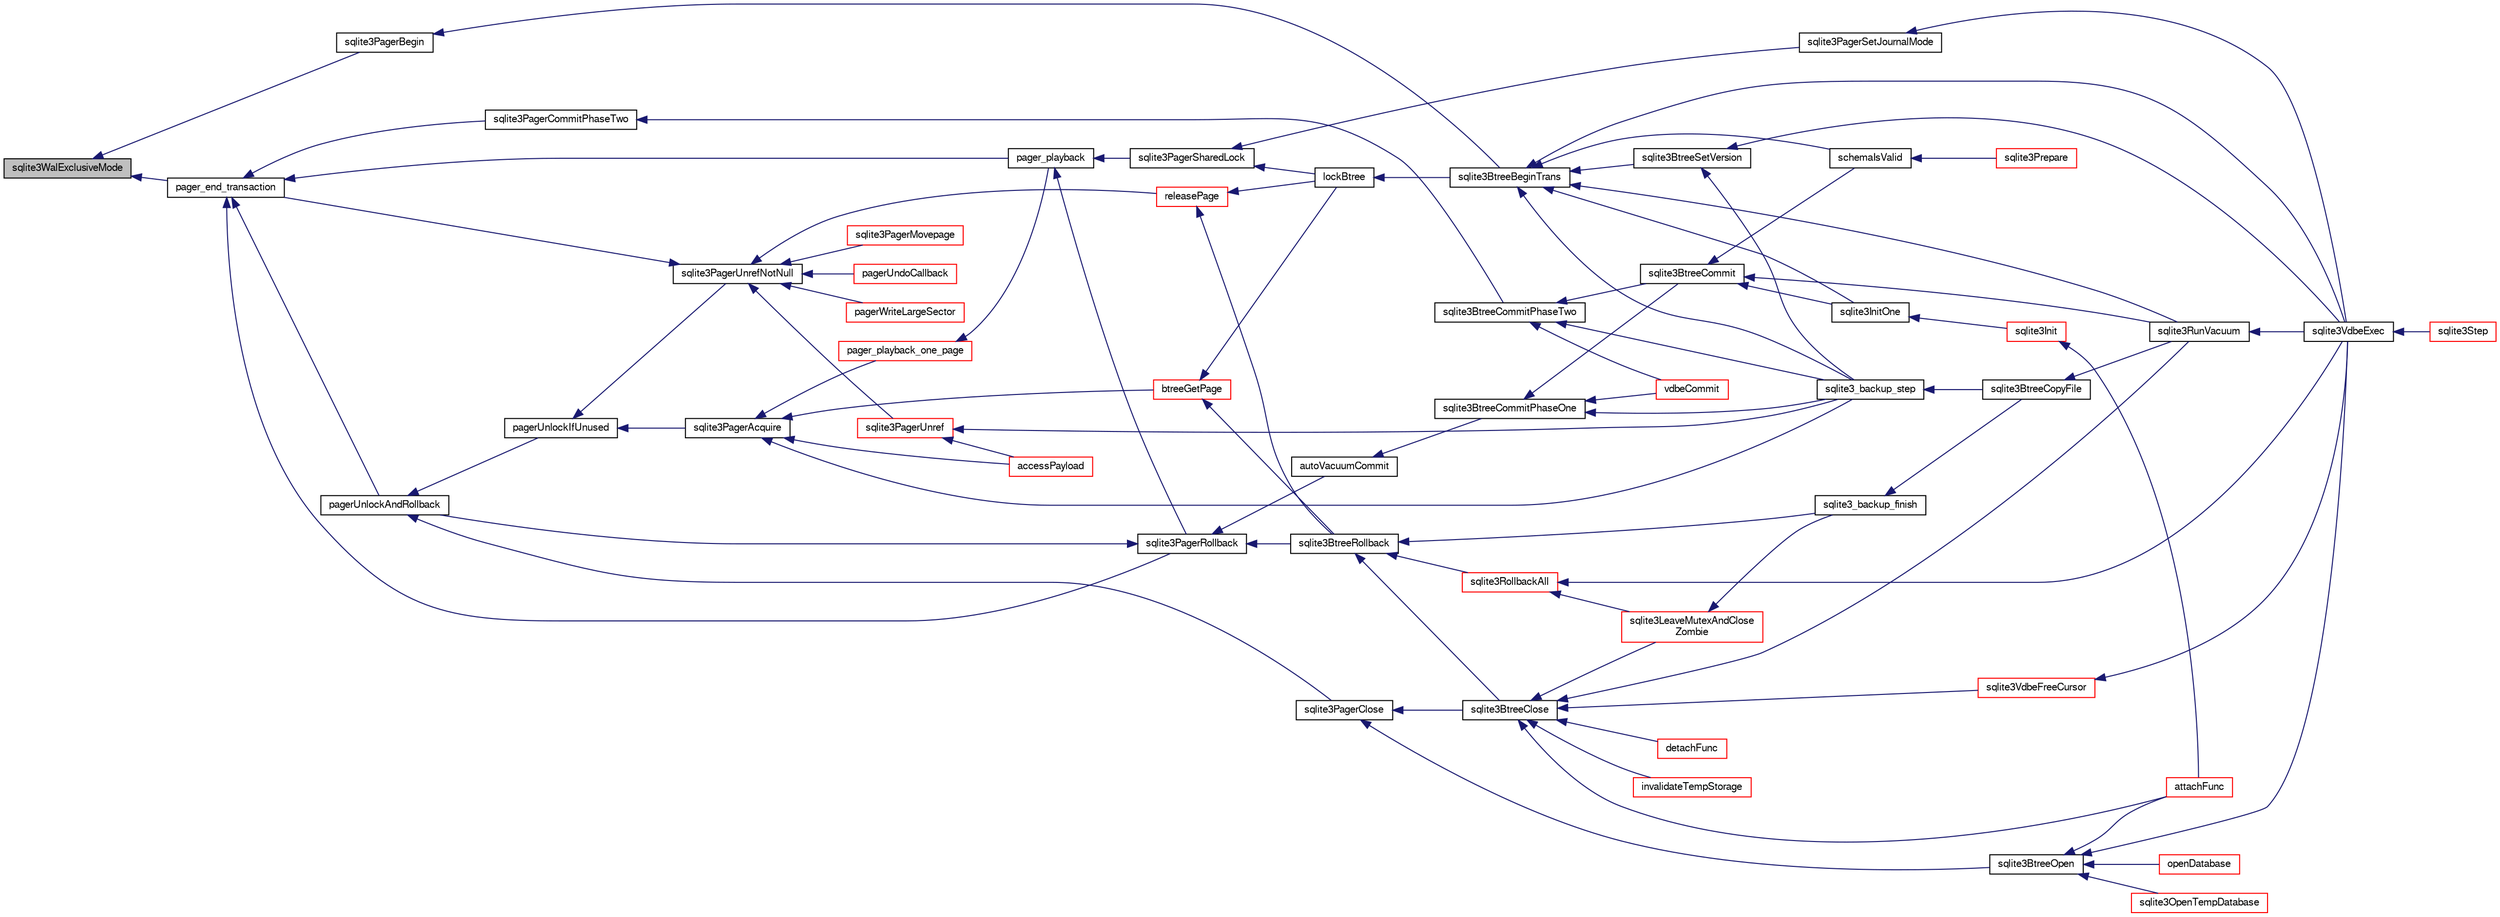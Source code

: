 digraph "sqlite3WalExclusiveMode"
{
  edge [fontname="FreeSans",fontsize="10",labelfontname="FreeSans",labelfontsize="10"];
  node [fontname="FreeSans",fontsize="10",shape=record];
  rankdir="LR";
  Node811658 [label="sqlite3WalExclusiveMode",height=0.2,width=0.4,color="black", fillcolor="grey75", style="filled", fontcolor="black"];
  Node811658 -> Node811659 [dir="back",color="midnightblue",fontsize="10",style="solid",fontname="FreeSans"];
  Node811659 [label="pager_end_transaction",height=0.2,width=0.4,color="black", fillcolor="white", style="filled",URL="$sqlite3_8c.html#a0814e2cfab386b1e3ba74528870339fe"];
  Node811659 -> Node811660 [dir="back",color="midnightblue",fontsize="10",style="solid",fontname="FreeSans"];
  Node811660 [label="pagerUnlockAndRollback",height=0.2,width=0.4,color="black", fillcolor="white", style="filled",URL="$sqlite3_8c.html#a02d96b7bf62c3b13ba905d168914518c"];
  Node811660 -> Node811661 [dir="back",color="midnightblue",fontsize="10",style="solid",fontname="FreeSans"];
  Node811661 [label="sqlite3PagerClose",height=0.2,width=0.4,color="black", fillcolor="white", style="filled",URL="$sqlite3_8c.html#af94b1f96b60689fd09422cce2c85f53f"];
  Node811661 -> Node811662 [dir="back",color="midnightblue",fontsize="10",style="solid",fontname="FreeSans"];
  Node811662 [label="sqlite3BtreeOpen",height=0.2,width=0.4,color="black", fillcolor="white", style="filled",URL="$sqlite3_8c.html#a13dcb44dc34af6ce9d38de9c5aa975f9"];
  Node811662 -> Node811663 [dir="back",color="midnightblue",fontsize="10",style="solid",fontname="FreeSans"];
  Node811663 [label="sqlite3VdbeExec",height=0.2,width=0.4,color="black", fillcolor="white", style="filled",URL="$sqlite3_8c.html#a8ce40a614bdc56719c4d642b1e4dfb21"];
  Node811663 -> Node811664 [dir="back",color="midnightblue",fontsize="10",style="solid",fontname="FreeSans"];
  Node811664 [label="sqlite3Step",height=0.2,width=0.4,color="red", fillcolor="white", style="filled",URL="$sqlite3_8c.html#a3f2872e873e2758a4beedad1d5113554"];
  Node811662 -> Node811691 [dir="back",color="midnightblue",fontsize="10",style="solid",fontname="FreeSans"];
  Node811691 [label="attachFunc",height=0.2,width=0.4,color="red", fillcolor="white", style="filled",URL="$sqlite3_8c.html#a69cb751a7da501b9a0aa37e0d7c3eaf7"];
  Node811662 -> Node811924 [dir="back",color="midnightblue",fontsize="10",style="solid",fontname="FreeSans"];
  Node811924 [label="sqlite3OpenTempDatabase",height=0.2,width=0.4,color="red", fillcolor="white", style="filled",URL="$sqlite3_8c.html#aaf3088380b731428b72d3b5777f93755"];
  Node811662 -> Node811898 [dir="back",color="midnightblue",fontsize="10",style="solid",fontname="FreeSans"];
  Node811898 [label="openDatabase",height=0.2,width=0.4,color="red", fillcolor="white", style="filled",URL="$sqlite3_8c.html#a6a9c3bc3a64234e863413f41db473758"];
  Node811661 -> Node811929 [dir="back",color="midnightblue",fontsize="10",style="solid",fontname="FreeSans"];
  Node811929 [label="sqlite3BtreeClose",height=0.2,width=0.4,color="black", fillcolor="white", style="filled",URL="$sqlite3_8c.html#a729b65009b66a99200496b09c124df01"];
  Node811929 -> Node811930 [dir="back",color="midnightblue",fontsize="10",style="solid",fontname="FreeSans"];
  Node811930 [label="sqlite3VdbeFreeCursor",height=0.2,width=0.4,color="red", fillcolor="white", style="filled",URL="$sqlite3_8c.html#a0f9084083e1d0639708934630f33d6ef"];
  Node811930 -> Node811663 [dir="back",color="midnightblue",fontsize="10",style="solid",fontname="FreeSans"];
  Node811929 -> Node811691 [dir="back",color="midnightblue",fontsize="10",style="solid",fontname="FreeSans"];
  Node811929 -> Node811878 [dir="back",color="midnightblue",fontsize="10",style="solid",fontname="FreeSans"];
  Node811878 [label="detachFunc",height=0.2,width=0.4,color="red", fillcolor="white", style="filled",URL="$sqlite3_8c.html#a2b3dd04cb87abd088926ab0082a60b77"];
  Node811929 -> Node811879 [dir="back",color="midnightblue",fontsize="10",style="solid",fontname="FreeSans"];
  Node811879 [label="invalidateTempStorage",height=0.2,width=0.4,color="red", fillcolor="white", style="filled",URL="$sqlite3_8c.html#a759777a1eb3c3e96a5af94932b39e69a"];
  Node811929 -> Node811849 [dir="back",color="midnightblue",fontsize="10",style="solid",fontname="FreeSans"];
  Node811849 [label="sqlite3RunVacuum",height=0.2,width=0.4,color="black", fillcolor="white", style="filled",URL="$sqlite3_8c.html#a5e83ddc7b3e7e8e79ad5d1fc92de1d2f"];
  Node811849 -> Node811663 [dir="back",color="midnightblue",fontsize="10",style="solid",fontname="FreeSans"];
  Node811929 -> Node811892 [dir="back",color="midnightblue",fontsize="10",style="solid",fontname="FreeSans"];
  Node811892 [label="sqlite3LeaveMutexAndClose\lZombie",height=0.2,width=0.4,color="red", fillcolor="white", style="filled",URL="$sqlite3_8c.html#afe3a37c29dcb0fe9fc15fe07a3976f59"];
  Node811892 -> Node811893 [dir="back",color="midnightblue",fontsize="10",style="solid",fontname="FreeSans"];
  Node811893 [label="sqlite3_backup_finish",height=0.2,width=0.4,color="black", fillcolor="white", style="filled",URL="$sqlite3_8h.html#a176857dd58d99be53b6d7305533e0048"];
  Node811893 -> Node811877 [dir="back",color="midnightblue",fontsize="10",style="solid",fontname="FreeSans"];
  Node811877 [label="sqlite3BtreeCopyFile",height=0.2,width=0.4,color="black", fillcolor="white", style="filled",URL="$sqlite3_8c.html#a4d9e19a79f0d5c1dfcef0bd137ae83f9"];
  Node811877 -> Node811849 [dir="back",color="midnightblue",fontsize="10",style="solid",fontname="FreeSans"];
  Node811660 -> Node811934 [dir="back",color="midnightblue",fontsize="10",style="solid",fontname="FreeSans"];
  Node811934 [label="pagerUnlockIfUnused",height=0.2,width=0.4,color="black", fillcolor="white", style="filled",URL="$sqlite3_8c.html#abf547f4276efb6f10262f7fde1e4d065"];
  Node811934 -> Node811935 [dir="back",color="midnightblue",fontsize="10",style="solid",fontname="FreeSans"];
  Node811935 [label="sqlite3PagerAcquire",height=0.2,width=0.4,color="black", fillcolor="white", style="filled",URL="$sqlite3_8c.html#a22a53daafd2bd778cda390312651f994"];
  Node811935 -> Node811936 [dir="back",color="midnightblue",fontsize="10",style="solid",fontname="FreeSans"];
  Node811936 [label="pager_playback_one_page",height=0.2,width=0.4,color="red", fillcolor="white", style="filled",URL="$sqlite3_8c.html#adfca1dee9939482792fe2b4ed982d00e"];
  Node811936 -> Node811937 [dir="back",color="midnightblue",fontsize="10",style="solid",fontname="FreeSans"];
  Node811937 [label="pager_playback",height=0.2,width=0.4,color="black", fillcolor="white", style="filled",URL="$sqlite3_8c.html#a9d9a750a9fc76eb4b668c8a16b164a65"];
  Node811937 -> Node811938 [dir="back",color="midnightblue",fontsize="10",style="solid",fontname="FreeSans"];
  Node811938 [label="sqlite3PagerSharedLock",height=0.2,width=0.4,color="black", fillcolor="white", style="filled",URL="$sqlite3_8c.html#a58c197b629fb6eaacf96c7add57c70df"];
  Node811938 -> Node811939 [dir="back",color="midnightblue",fontsize="10",style="solid",fontname="FreeSans"];
  Node811939 [label="sqlite3PagerSetJournalMode",height=0.2,width=0.4,color="black", fillcolor="white", style="filled",URL="$sqlite3_8c.html#afb929a0a4553cda84de16180ddbd09f7"];
  Node811939 -> Node811663 [dir="back",color="midnightblue",fontsize="10",style="solid",fontname="FreeSans"];
  Node811938 -> Node811940 [dir="back",color="midnightblue",fontsize="10",style="solid",fontname="FreeSans"];
  Node811940 [label="lockBtree",height=0.2,width=0.4,color="black", fillcolor="white", style="filled",URL="$sqlite3_8c.html#a5b808194d3178be15705a420265cee9d"];
  Node811940 -> Node811941 [dir="back",color="midnightblue",fontsize="10",style="solid",fontname="FreeSans"];
  Node811941 [label="sqlite3BtreeBeginTrans",height=0.2,width=0.4,color="black", fillcolor="white", style="filled",URL="$sqlite3_8c.html#a52d6706df15c67c22aa7d0e290c16bf5"];
  Node811941 -> Node811942 [dir="back",color="midnightblue",fontsize="10",style="solid",fontname="FreeSans"];
  Node811942 [label="sqlite3BtreeSetVersion",height=0.2,width=0.4,color="black", fillcolor="white", style="filled",URL="$sqlite3_8c.html#a2db3061b5c557699a47415ca0342ba01"];
  Node811942 -> Node811876 [dir="back",color="midnightblue",fontsize="10",style="solid",fontname="FreeSans"];
  Node811876 [label="sqlite3_backup_step",height=0.2,width=0.4,color="black", fillcolor="white", style="filled",URL="$sqlite3_8h.html#a1699b75e98d082eebc465a9e64c35269"];
  Node811876 -> Node811877 [dir="back",color="midnightblue",fontsize="10",style="solid",fontname="FreeSans"];
  Node811942 -> Node811663 [dir="back",color="midnightblue",fontsize="10",style="solid",fontname="FreeSans"];
  Node811941 -> Node811876 [dir="back",color="midnightblue",fontsize="10",style="solid",fontname="FreeSans"];
  Node811941 -> Node811663 [dir="back",color="midnightblue",fontsize="10",style="solid",fontname="FreeSans"];
  Node811941 -> Node811689 [dir="back",color="midnightblue",fontsize="10",style="solid",fontname="FreeSans"];
  Node811689 [label="sqlite3InitOne",height=0.2,width=0.4,color="black", fillcolor="white", style="filled",URL="$sqlite3_8c.html#ac4318b25df65269906b0379251fe9b85"];
  Node811689 -> Node811690 [dir="back",color="midnightblue",fontsize="10",style="solid",fontname="FreeSans"];
  Node811690 [label="sqlite3Init",height=0.2,width=0.4,color="red", fillcolor="white", style="filled",URL="$sqlite3_8c.html#aed74e3dc765631a833f522f425ff5a48"];
  Node811690 -> Node811691 [dir="back",color="midnightblue",fontsize="10",style="solid",fontname="FreeSans"];
  Node811941 -> Node811874 [dir="back",color="midnightblue",fontsize="10",style="solid",fontname="FreeSans"];
  Node811874 [label="schemaIsValid",height=0.2,width=0.4,color="black", fillcolor="white", style="filled",URL="$sqlite3_8c.html#a7c466fe28e7ca6f46b8bf72c46d9738d"];
  Node811874 -> Node811842 [dir="back",color="midnightblue",fontsize="10",style="solid",fontname="FreeSans"];
  Node811842 [label="sqlite3Prepare",height=0.2,width=0.4,color="red", fillcolor="white", style="filled",URL="$sqlite3_8c.html#acb25890858d0bf4b12eb7aae569f0c7b"];
  Node811941 -> Node811849 [dir="back",color="midnightblue",fontsize="10",style="solid",fontname="FreeSans"];
  Node811937 -> Node811943 [dir="back",color="midnightblue",fontsize="10",style="solid",fontname="FreeSans"];
  Node811943 [label="sqlite3PagerRollback",height=0.2,width=0.4,color="black", fillcolor="white", style="filled",URL="$sqlite3_8c.html#afdd2ecbb97b7a716892ff6bd10c7dfd0"];
  Node811943 -> Node811660 [dir="back",color="midnightblue",fontsize="10",style="solid",fontname="FreeSans"];
  Node811943 -> Node811944 [dir="back",color="midnightblue",fontsize="10",style="solid",fontname="FreeSans"];
  Node811944 [label="autoVacuumCommit",height=0.2,width=0.4,color="black", fillcolor="white", style="filled",URL="$sqlite3_8c.html#a809d22c6311135ae3048adf41febaef0"];
  Node811944 -> Node811945 [dir="back",color="midnightblue",fontsize="10",style="solid",fontname="FreeSans"];
  Node811945 [label="sqlite3BtreeCommitPhaseOne",height=0.2,width=0.4,color="black", fillcolor="white", style="filled",URL="$sqlite3_8c.html#ae266cba101e64ad99a166f237532e262"];
  Node811945 -> Node811946 [dir="back",color="midnightblue",fontsize="10",style="solid",fontname="FreeSans"];
  Node811946 [label="sqlite3BtreeCommit",height=0.2,width=0.4,color="black", fillcolor="white", style="filled",URL="$sqlite3_8c.html#a8e56ab314556935f9f73080147d26419"];
  Node811946 -> Node811689 [dir="back",color="midnightblue",fontsize="10",style="solid",fontname="FreeSans"];
  Node811946 -> Node811874 [dir="back",color="midnightblue",fontsize="10",style="solid",fontname="FreeSans"];
  Node811946 -> Node811849 [dir="back",color="midnightblue",fontsize="10",style="solid",fontname="FreeSans"];
  Node811945 -> Node811876 [dir="back",color="midnightblue",fontsize="10",style="solid",fontname="FreeSans"];
  Node811945 -> Node811947 [dir="back",color="midnightblue",fontsize="10",style="solid",fontname="FreeSans"];
  Node811947 [label="vdbeCommit",height=0.2,width=0.4,color="red", fillcolor="white", style="filled",URL="$sqlite3_8c.html#a5d7f1e0625451b987728f600cfe1b92d"];
  Node811943 -> Node811948 [dir="back",color="midnightblue",fontsize="10",style="solid",fontname="FreeSans"];
  Node811948 [label="sqlite3BtreeRollback",height=0.2,width=0.4,color="black", fillcolor="white", style="filled",URL="$sqlite3_8c.html#a317473acdafdd688385c8954f09de186"];
  Node811948 -> Node811929 [dir="back",color="midnightblue",fontsize="10",style="solid",fontname="FreeSans"];
  Node811948 -> Node811893 [dir="back",color="midnightblue",fontsize="10",style="solid",fontname="FreeSans"];
  Node811948 -> Node811881 [dir="back",color="midnightblue",fontsize="10",style="solid",fontname="FreeSans"];
  Node811881 [label="sqlite3RollbackAll",height=0.2,width=0.4,color="red", fillcolor="white", style="filled",URL="$sqlite3_8c.html#ad902dd388d73208539f557962e3fe6bb"];
  Node811881 -> Node811663 [dir="back",color="midnightblue",fontsize="10",style="solid",fontname="FreeSans"];
  Node811881 -> Node811892 [dir="back",color="midnightblue",fontsize="10",style="solid",fontname="FreeSans"];
  Node811935 -> Node811953 [dir="back",color="midnightblue",fontsize="10",style="solid",fontname="FreeSans"];
  Node811953 [label="btreeGetPage",height=0.2,width=0.4,color="red", fillcolor="white", style="filled",URL="$sqlite3_8c.html#ac59679e30ceb0190614fbd19a7feb6de"];
  Node811953 -> Node811940 [dir="back",color="midnightblue",fontsize="10",style="solid",fontname="FreeSans"];
  Node811953 -> Node811948 [dir="back",color="midnightblue",fontsize="10",style="solid",fontname="FreeSans"];
  Node811935 -> Node811989 [dir="back",color="midnightblue",fontsize="10",style="solid",fontname="FreeSans"];
  Node811989 [label="accessPayload",height=0.2,width=0.4,color="red", fillcolor="white", style="filled",URL="$sqlite3_8c.html#acf70e6d3cb6afd54d677b3dffb6959d2"];
  Node811935 -> Node811876 [dir="back",color="midnightblue",fontsize="10",style="solid",fontname="FreeSans"];
  Node811934 -> Node812008 [dir="back",color="midnightblue",fontsize="10",style="solid",fontname="FreeSans"];
  Node812008 [label="sqlite3PagerUnrefNotNull",height=0.2,width=0.4,color="black", fillcolor="white", style="filled",URL="$sqlite3_8c.html#a4b314f96f09f5c68c94672e420e31ab9"];
  Node812008 -> Node811659 [dir="back",color="midnightblue",fontsize="10",style="solid",fontname="FreeSans"];
  Node812008 -> Node812009 [dir="back",color="midnightblue",fontsize="10",style="solid",fontname="FreeSans"];
  Node812009 [label="pagerUndoCallback",height=0.2,width=0.4,color="red", fillcolor="white", style="filled",URL="$sqlite3_8c.html#aca578b7eaed97dbbc2219eb67e1de24f"];
  Node812008 -> Node812011 [dir="back",color="midnightblue",fontsize="10",style="solid",fontname="FreeSans"];
  Node812011 [label="sqlite3PagerUnref",height=0.2,width=0.4,color="red", fillcolor="white", style="filled",URL="$sqlite3_8c.html#aa9d040b7f24a8a5d99bf96863b52cd15"];
  Node812011 -> Node811989 [dir="back",color="midnightblue",fontsize="10",style="solid",fontname="FreeSans"];
  Node812011 -> Node811876 [dir="back",color="midnightblue",fontsize="10",style="solid",fontname="FreeSans"];
  Node812008 -> Node812028 [dir="back",color="midnightblue",fontsize="10",style="solid",fontname="FreeSans"];
  Node812028 [label="pagerWriteLargeSector",height=0.2,width=0.4,color="red", fillcolor="white", style="filled",URL="$sqlite3_8c.html#a06334f0cc1c2dc95ffe29c2359928b92"];
  Node812008 -> Node812030 [dir="back",color="midnightblue",fontsize="10",style="solid",fontname="FreeSans"];
  Node812030 [label="sqlite3PagerMovepage",height=0.2,width=0.4,color="red", fillcolor="white", style="filled",URL="$sqlite3_8c.html#a8cdedc7a185709301f12c4d7b305aa1e"];
  Node812008 -> Node812035 [dir="back",color="midnightblue",fontsize="10",style="solid",fontname="FreeSans"];
  Node812035 [label="releasePage",height=0.2,width=0.4,color="red", fillcolor="white", style="filled",URL="$sqlite3_8c.html#a92c6fb14f9bcf117440c35116c26d6c4"];
  Node812035 -> Node811940 [dir="back",color="midnightblue",fontsize="10",style="solid",fontname="FreeSans"];
  Node812035 -> Node811948 [dir="back",color="midnightblue",fontsize="10",style="solid",fontname="FreeSans"];
  Node811659 -> Node811937 [dir="back",color="midnightblue",fontsize="10",style="solid",fontname="FreeSans"];
  Node811659 -> Node812044 [dir="back",color="midnightblue",fontsize="10",style="solid",fontname="FreeSans"];
  Node812044 [label="sqlite3PagerCommitPhaseTwo",height=0.2,width=0.4,color="black", fillcolor="white", style="filled",URL="$sqlite3_8c.html#a18af1df44bbc3ae598f0559f6fc5861e"];
  Node812044 -> Node812038 [dir="back",color="midnightblue",fontsize="10",style="solid",fontname="FreeSans"];
  Node812038 [label="sqlite3BtreeCommitPhaseTwo",height=0.2,width=0.4,color="black", fillcolor="white", style="filled",URL="$sqlite3_8c.html#a84764f43cb4ca50bcac1fc674e8d6dd9"];
  Node812038 -> Node811946 [dir="back",color="midnightblue",fontsize="10",style="solid",fontname="FreeSans"];
  Node812038 -> Node811876 [dir="back",color="midnightblue",fontsize="10",style="solid",fontname="FreeSans"];
  Node812038 -> Node811947 [dir="back",color="midnightblue",fontsize="10",style="solid",fontname="FreeSans"];
  Node811659 -> Node811943 [dir="back",color="midnightblue",fontsize="10",style="solid",fontname="FreeSans"];
  Node811658 -> Node812045 [dir="back",color="midnightblue",fontsize="10",style="solid",fontname="FreeSans"];
  Node812045 [label="sqlite3PagerBegin",height=0.2,width=0.4,color="black", fillcolor="white", style="filled",URL="$sqlite3_8c.html#a693d0ab5cecd4a8001da6fa21f44d99e"];
  Node812045 -> Node811941 [dir="back",color="midnightblue",fontsize="10",style="solid",fontname="FreeSans"];
}
